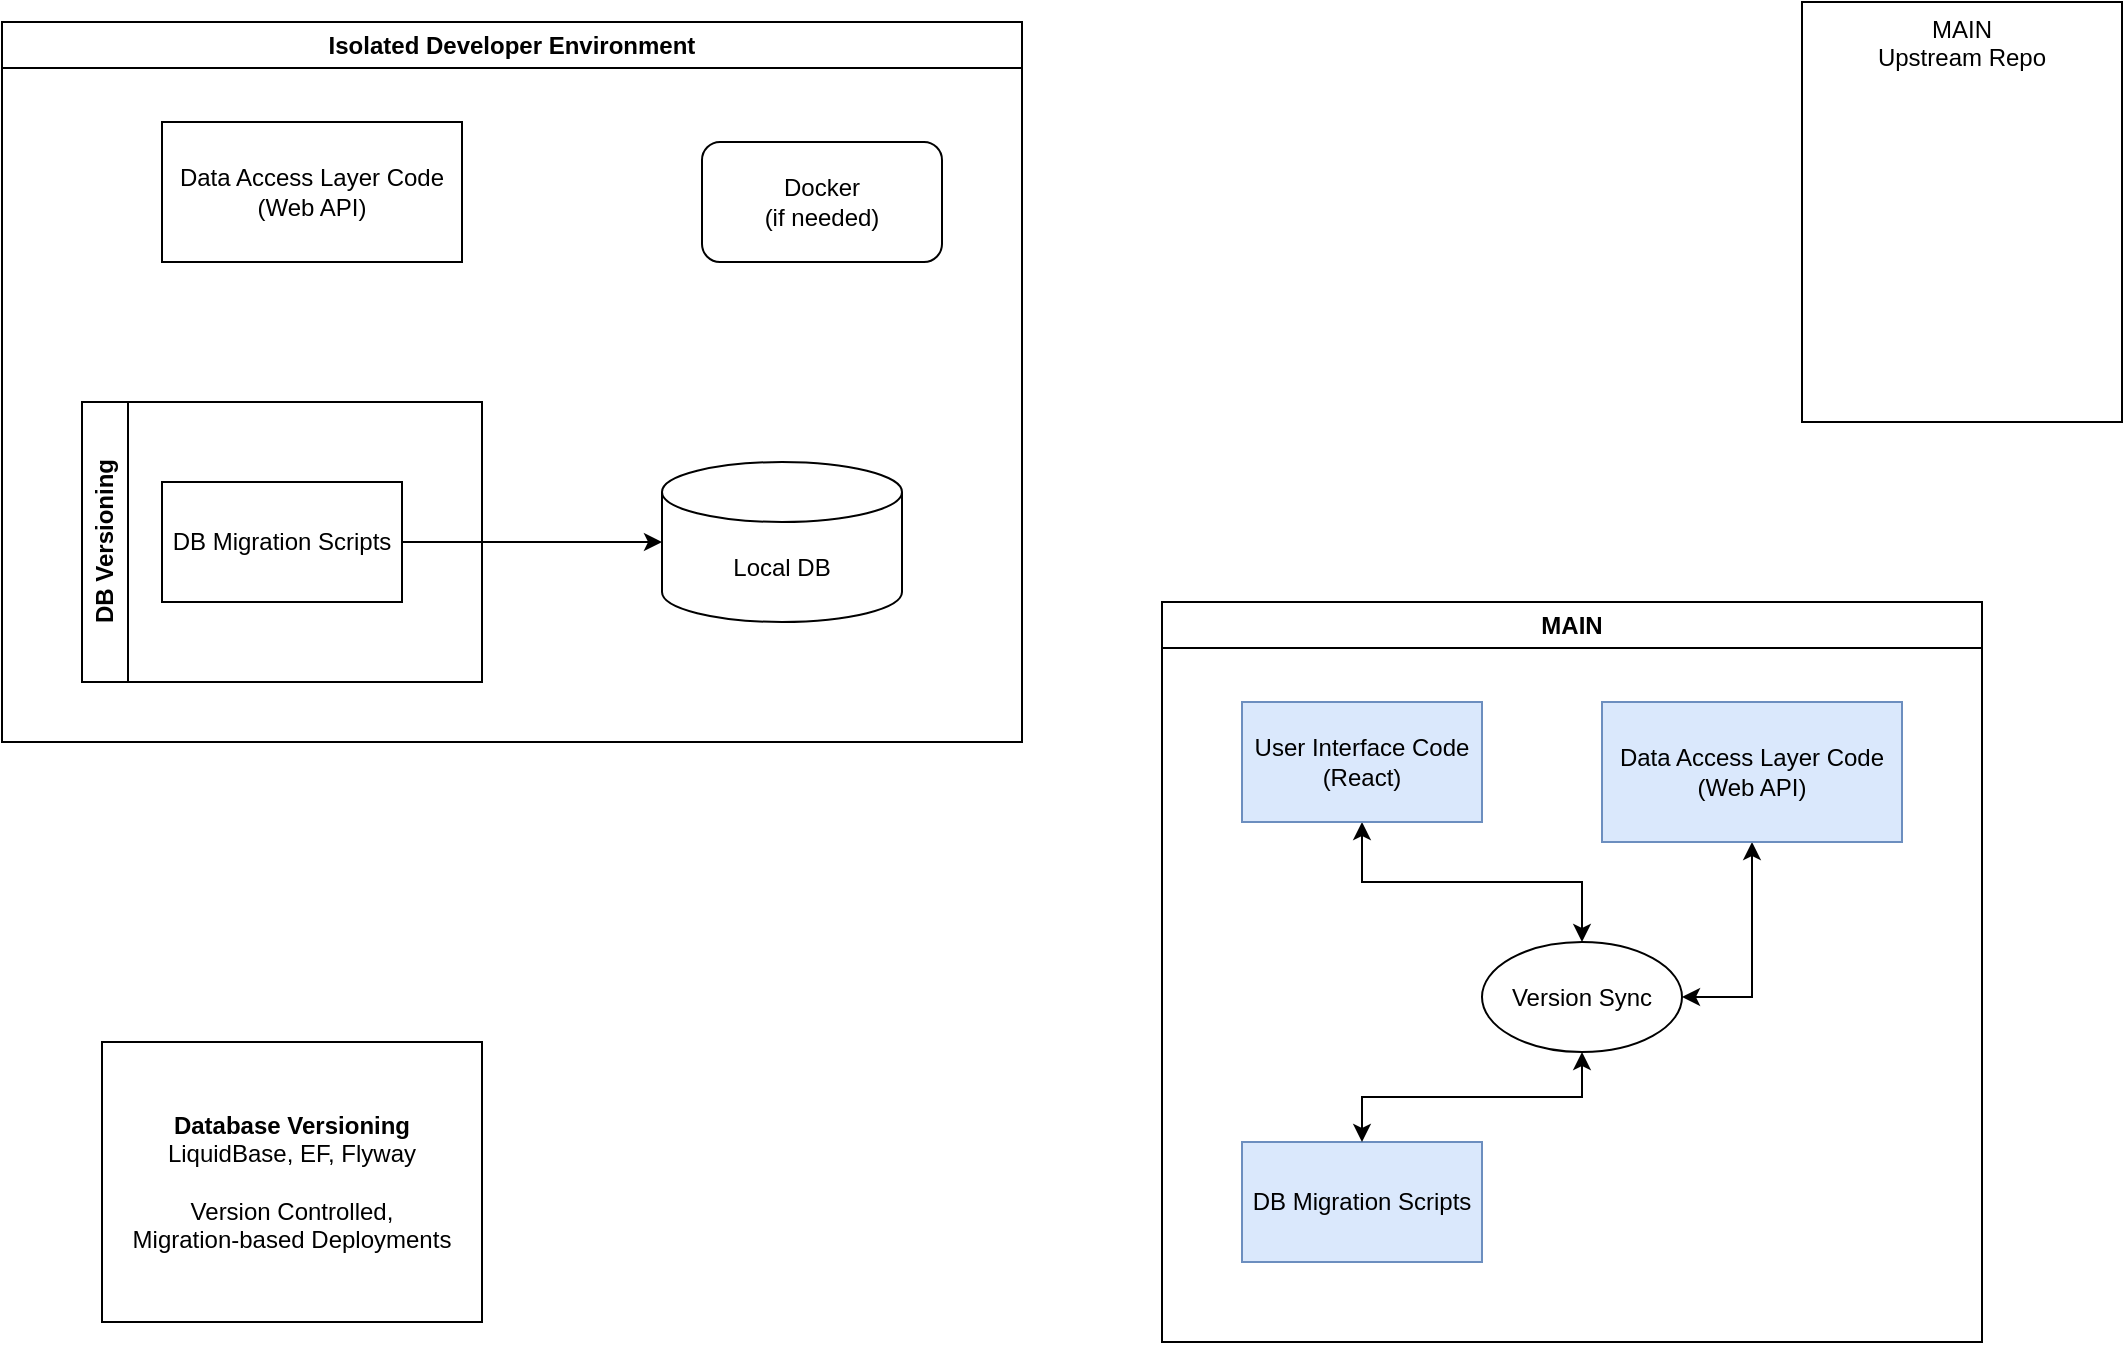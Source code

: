 <mxfile version="22.1.18" type="github" pages="2">
  <diagram id="l7WRd5-DwWEaKc7mYoce" name="Page-1">
    <mxGraphModel dx="1701" dy="821" grid="1" gridSize="10" guides="1" tooltips="1" connect="1" arrows="1" fold="1" page="1" pageScale="1" pageWidth="1100" pageHeight="850" math="0" shadow="0">
      <root>
        <mxCell id="0" />
        <mxCell id="1" parent="0" />
        <mxCell id="IqJB-ga0B4Vtw55OfMoS-2" value="MAIN&lt;br&gt;Upstream Repo" style="rounded=0;whiteSpace=wrap;html=1;verticalAlign=top;" parent="1" vertex="1">
          <mxGeometry x="930" y="40" width="160" height="210" as="geometry" />
        </mxCell>
        <mxCell id="IqJB-ga0B4Vtw55OfMoS-3" value="MAIN" style="swimlane;whiteSpace=wrap;html=1;" parent="1" vertex="1">
          <mxGeometry x="610" y="340" width="410" height="370" as="geometry" />
        </mxCell>
        <mxCell id="tjuw3aRMzDB2KfuYcoq9-12" style="edgeStyle=orthogonalEdgeStyle;rounded=0;orthogonalLoop=1;jettySize=auto;html=1;exitX=0.5;exitY=1;exitDx=0;exitDy=0;entryX=0.5;entryY=0;entryDx=0;entryDy=0;startArrow=classic;startFill=1;" parent="IqJB-ga0B4Vtw55OfMoS-3" source="IqJB-ga0B4Vtw55OfMoS-4" target="tjuw3aRMzDB2KfuYcoq9-11" edge="1">
          <mxGeometry relative="1" as="geometry" />
        </mxCell>
        <mxCell id="IqJB-ga0B4Vtw55OfMoS-4" value="User Interface Code&lt;br&gt;(React)" style="rounded=0;whiteSpace=wrap;html=1;fillColor=#dae8fc;strokeColor=#6c8ebf;" parent="IqJB-ga0B4Vtw55OfMoS-3" vertex="1">
          <mxGeometry x="40" y="50" width="120" height="60" as="geometry" />
        </mxCell>
        <mxCell id="IqJB-ga0B4Vtw55OfMoS-5" value="DB Migration Scripts" style="rounded=0;whiteSpace=wrap;html=1;fillColor=#dae8fc;strokeColor=#6c8ebf;" parent="IqJB-ga0B4Vtw55OfMoS-3" vertex="1">
          <mxGeometry x="40" y="270" width="120" height="60" as="geometry" />
        </mxCell>
        <mxCell id="tjuw3aRMzDB2KfuYcoq9-13" style="edgeStyle=orthogonalEdgeStyle;rounded=0;orthogonalLoop=1;jettySize=auto;html=1;exitX=0.5;exitY=1;exitDx=0;exitDy=0;entryX=1;entryY=0.5;entryDx=0;entryDy=0;startArrow=classic;startFill=1;" parent="IqJB-ga0B4Vtw55OfMoS-3" source="tjuw3aRMzDB2KfuYcoq9-9" target="tjuw3aRMzDB2KfuYcoq9-11" edge="1">
          <mxGeometry relative="1" as="geometry" />
        </mxCell>
        <mxCell id="tjuw3aRMzDB2KfuYcoq9-9" value="Data Access Layer Code&lt;br&gt;(Web API)" style="rounded=0;whiteSpace=wrap;html=1;fillColor=#dae8fc;strokeColor=#6c8ebf;" parent="IqJB-ga0B4Vtw55OfMoS-3" vertex="1">
          <mxGeometry x="220" y="50" width="150" height="70" as="geometry" />
        </mxCell>
        <mxCell id="tjuw3aRMzDB2KfuYcoq9-14" style="edgeStyle=orthogonalEdgeStyle;rounded=0;orthogonalLoop=1;jettySize=auto;html=1;exitX=0.5;exitY=1;exitDx=0;exitDy=0;entryX=0.5;entryY=0;entryDx=0;entryDy=0;startArrow=classic;startFill=1;" parent="IqJB-ga0B4Vtw55OfMoS-3" source="tjuw3aRMzDB2KfuYcoq9-11" target="IqJB-ga0B4Vtw55OfMoS-5" edge="1">
          <mxGeometry relative="1" as="geometry" />
        </mxCell>
        <mxCell id="tjuw3aRMzDB2KfuYcoq9-11" value="Version Sync" style="ellipse;whiteSpace=wrap;html=1;" parent="IqJB-ga0B4Vtw55OfMoS-3" vertex="1">
          <mxGeometry x="160" y="170" width="100" height="55" as="geometry" />
        </mxCell>
        <mxCell id="IqJB-ga0B4Vtw55OfMoS-7" value="&lt;b&gt;Database Versioning&lt;/b&gt;&lt;br&gt;LiquidBase, EF, Flyway&lt;br&gt;&lt;br&gt;Version Controlled, &lt;br&gt;Migration-based Deployments" style="rounded=0;whiteSpace=wrap;html=1;" parent="1" vertex="1">
          <mxGeometry x="80" y="560" width="190" height="140" as="geometry" />
        </mxCell>
        <mxCell id="tjuw3aRMzDB2KfuYcoq9-2" value="Isolated Developer Environment" style="swimlane;whiteSpace=wrap;html=1;" parent="1" vertex="1">
          <mxGeometry x="30" y="50" width="510" height="360" as="geometry" />
        </mxCell>
        <mxCell id="tjuw3aRMzDB2KfuYcoq9-1" value="Local DB" style="shape=cylinder3;whiteSpace=wrap;html=1;boundedLbl=1;backgroundOutline=1;size=15;" parent="tjuw3aRMzDB2KfuYcoq9-2" vertex="1">
          <mxGeometry x="330" y="220" width="120" height="80" as="geometry" />
        </mxCell>
        <mxCell id="tjuw3aRMzDB2KfuYcoq9-4" style="edgeStyle=orthogonalEdgeStyle;rounded=0;orthogonalLoop=1;jettySize=auto;html=1;exitX=1;exitY=0.5;exitDx=0;exitDy=0;entryX=0;entryY=0.5;entryDx=0;entryDy=0;entryPerimeter=0;" parent="tjuw3aRMzDB2KfuYcoq9-2" source="tjuw3aRMzDB2KfuYcoq9-3" target="tjuw3aRMzDB2KfuYcoq9-1" edge="1">
          <mxGeometry relative="1" as="geometry" />
        </mxCell>
        <mxCell id="tjuw3aRMzDB2KfuYcoq9-5" value="Data Access Layer Code&lt;br&gt;(Web API)" style="rounded=0;whiteSpace=wrap;html=1;" parent="tjuw3aRMzDB2KfuYcoq9-2" vertex="1">
          <mxGeometry x="80" y="50" width="150" height="70" as="geometry" />
        </mxCell>
        <mxCell id="tjuw3aRMzDB2KfuYcoq9-6" value="Docker&lt;br&gt;(if needed)" style="rounded=1;whiteSpace=wrap;html=1;" parent="tjuw3aRMzDB2KfuYcoq9-2" vertex="1">
          <mxGeometry x="350" y="60" width="120" height="60" as="geometry" />
        </mxCell>
        <mxCell id="tjuw3aRMzDB2KfuYcoq9-7" value="DB Versioning" style="swimlane;horizontal=0;whiteSpace=wrap;html=1;" parent="tjuw3aRMzDB2KfuYcoq9-2" vertex="1">
          <mxGeometry x="40" y="190" width="200" height="140" as="geometry" />
        </mxCell>
        <mxCell id="tjuw3aRMzDB2KfuYcoq9-3" value="DB Migration Scripts" style="rounded=0;whiteSpace=wrap;html=1;" parent="tjuw3aRMzDB2KfuYcoq9-7" vertex="1">
          <mxGeometry x="40" y="40" width="120" height="60" as="geometry" />
        </mxCell>
      </root>
    </mxGraphModel>
  </diagram>
  <diagram id="R2rGJGskelwG9dFmpJen" name="Page-2">
    <mxGraphModel dx="1701" dy="821" grid="1" gridSize="10" guides="1" tooltips="1" connect="1" arrows="1" fold="1" page="1" pageScale="1" pageWidth="1100" pageHeight="850" math="0" shadow="0">
      <root>
        <mxCell id="0" />
        <mxCell id="1" parent="0" />
        <mxCell id="MxMQbaw_Bkv6XioIEyTY-6" style="edgeStyle=orthogonalEdgeStyle;rounded=0;orthogonalLoop=1;jettySize=auto;html=1;entryX=1;entryY=0.25;entryDx=0;entryDy=0;strokeWidth=2;fillColor=#dae8fc;strokeColor=#6c8ebf;" parent="1" target="MxMQbaw_Bkv6XioIEyTY-3" edge="1">
          <mxGeometry relative="1" as="geometry">
            <mxPoint x="520" y="130" as="sourcePoint" />
          </mxGeometry>
        </mxCell>
        <mxCell id="MxMQbaw_Bkv6XioIEyTY-7" value="Forked" style="edgeLabel;html=1;align=center;verticalAlign=middle;resizable=0;points=[];" parent="MxMQbaw_Bkv6XioIEyTY-6" vertex="1" connectable="0">
          <mxGeometry x="-0.027" y="1" relative="1" as="geometry">
            <mxPoint as="offset" />
          </mxGeometry>
        </mxCell>
        <mxCell id="MxMQbaw_Bkv6XioIEyTY-2" value="Upstream&lt;br&gt;Informatics/Project" style="swimlane;whiteSpace=wrap;html=1;startSize=30;" parent="1" vertex="1">
          <mxGeometry x="520" y="80" width="200" height="660" as="geometry" />
        </mxCell>
        <mxCell id="MxMQbaw_Bkv6XioIEyTY-8" value="PROD" style="rounded=1;whiteSpace=wrap;html=1;" parent="MxMQbaw_Bkv6XioIEyTY-2" vertex="1">
          <mxGeometry x="40" y="560" width="120" height="60" as="geometry" />
        </mxCell>
        <mxCell id="MxMQbaw_Bkv6XioIEyTY-23" style="edgeStyle=orthogonalEdgeStyle;rounded=0;orthogonalLoop=1;jettySize=auto;html=1;exitX=0.5;exitY=1;exitDx=0;exitDy=0;entryX=0.5;entryY=0;entryDx=0;entryDy=0;strokeWidth=2;fillColor=#d5e8d4;strokeColor=#82b366;" parent="MxMQbaw_Bkv6XioIEyTY-2" source="MxMQbaw_Bkv6XioIEyTY-9" target="MxMQbaw_Bkv6XioIEyTY-8" edge="1">
          <mxGeometry relative="1" as="geometry" />
        </mxCell>
        <mxCell id="MxMQbaw_Bkv6XioIEyTY-9" value="QA" style="rounded=1;whiteSpace=wrap;html=1;" parent="MxMQbaw_Bkv6XioIEyTY-2" vertex="1">
          <mxGeometry x="40" y="440" width="120" height="60" as="geometry" />
        </mxCell>
        <mxCell id="MxMQbaw_Bkv6XioIEyTY-22" style="edgeStyle=orthogonalEdgeStyle;rounded=0;orthogonalLoop=1;jettySize=auto;html=1;exitX=0.5;exitY=1;exitDx=0;exitDy=0;entryX=0.5;entryY=0;entryDx=0;entryDy=0;fillColor=#d5e8d4;strokeColor=#82b366;strokeWidth=2;" parent="MxMQbaw_Bkv6XioIEyTY-2" source="MxMQbaw_Bkv6XioIEyTY-10" target="MxMQbaw_Bkv6XioIEyTY-9" edge="1">
          <mxGeometry relative="1" as="geometry" />
        </mxCell>
        <mxCell id="MxMQbaw_Bkv6XioIEyTY-10" value="Test" style="rounded=1;whiteSpace=wrap;html=1;" parent="MxMQbaw_Bkv6XioIEyTY-2" vertex="1">
          <mxGeometry x="40" y="330" width="120" height="60" as="geometry" />
        </mxCell>
        <mxCell id="MxMQbaw_Bkv6XioIEyTY-21" style="edgeStyle=orthogonalEdgeStyle;rounded=0;orthogonalLoop=1;jettySize=auto;html=1;exitX=0.5;exitY=1;exitDx=0;exitDy=0;entryX=0.5;entryY=0;entryDx=0;entryDy=0;fillColor=#d5e8d4;strokeColor=#82b366;strokeWidth=2;" parent="MxMQbaw_Bkv6XioIEyTY-2" source="MxMQbaw_Bkv6XioIEyTY-11" target="MxMQbaw_Bkv6XioIEyTY-10" edge="1">
          <mxGeometry relative="1" as="geometry" />
        </mxCell>
        <mxCell id="MxMQbaw_Bkv6XioIEyTY-11" value="Dev" style="rounded=1;whiteSpace=wrap;html=1;" parent="MxMQbaw_Bkv6XioIEyTY-2" vertex="1">
          <mxGeometry x="40" y="220" width="120" height="60" as="geometry" />
        </mxCell>
        <mxCell id="MxMQbaw_Bkv6XioIEyTY-19" style="edgeStyle=orthogonalEdgeStyle;rounded=0;orthogonalLoop=1;jettySize=auto;html=1;exitX=0.5;exitY=1;exitDx=0;exitDy=0;entryX=0.5;entryY=0;entryDx=0;entryDy=0;fillColor=#d5e8d4;strokeColor=#82b366;strokeWidth=2;" parent="MxMQbaw_Bkv6XioIEyTY-2" source="MxMQbaw_Bkv6XioIEyTY-12" target="MxMQbaw_Bkv6XioIEyTY-11" edge="1">
          <mxGeometry relative="1" as="geometry" />
        </mxCell>
        <mxCell id="MxMQbaw_Bkv6XioIEyTY-20" value="MERGE REQUEST" style="edgeLabel;html=1;align=center;verticalAlign=middle;resizable=0;points=[];" parent="MxMQbaw_Bkv6XioIEyTY-19" vertex="1" connectable="0">
          <mxGeometry x="0.075" relative="1" as="geometry">
            <mxPoint as="offset" />
          </mxGeometry>
        </mxCell>
        <mxCell id="MxMQbaw_Bkv6XioIEyTY-12" value="Ad Hoc&lt;br&gt;Feature/Release" style="rounded=1;whiteSpace=wrap;html=1;" parent="MxMQbaw_Bkv6XioIEyTY-2" vertex="1">
          <mxGeometry x="40" y="80" width="120" height="60" as="geometry" />
        </mxCell>
        <mxCell id="MxMQbaw_Bkv6XioIEyTY-5" style="edgeStyle=orthogonalEdgeStyle;rounded=0;orthogonalLoop=1;jettySize=auto;html=1;exitX=0.5;exitY=1;exitDx=0;exitDy=0;entryX=0.5;entryY=0;entryDx=0;entryDy=0;startArrow=classic;startFill=1;strokeWidth=2;endArrow=none;endFill=0;fillColor=#d5e8d4;strokeColor=#82b366;" parent="1" source="MxMQbaw_Bkv6XioIEyTY-3" target="MxMQbaw_Bkv6XioIEyTY-4" edge="1">
          <mxGeometry relative="1" as="geometry" />
        </mxCell>
        <mxCell id="MxMQbaw_Bkv6XioIEyTY-15" value="git push origin &amp;lt;branch&amp;gt;" style="edgeLabel;html=1;align=center;verticalAlign=middle;resizable=0;points=[];" parent="MxMQbaw_Bkv6XioIEyTY-5" vertex="1" connectable="0">
          <mxGeometry x="0.062" y="-2" relative="1" as="geometry">
            <mxPoint as="offset" />
          </mxGeometry>
        </mxCell>
        <mxCell id="MxMQbaw_Bkv6XioIEyTY-3" value="Origin&lt;br&gt;&amp;lt;username&amp;gt;/Project" style="swimlane;whiteSpace=wrap;html=1;startSize=30;" parent="1" vertex="1">
          <mxGeometry x="80" y="80" width="200" height="200" as="geometry" />
        </mxCell>
        <mxCell id="MxMQbaw_Bkv6XioIEyTY-17" value="Ad Hoc&lt;br&gt;Feature/Release" style="rounded=1;whiteSpace=wrap;html=1;" parent="MxMQbaw_Bkv6XioIEyTY-3" vertex="1">
          <mxGeometry x="40" y="80" width="120" height="60" as="geometry" />
        </mxCell>
        <mxCell id="MxMQbaw_Bkv6XioIEyTY-13" style="edgeStyle=orthogonalEdgeStyle;rounded=0;orthogonalLoop=1;jettySize=auto;html=1;exitX=1;exitY=0.5;exitDx=0;exitDy=0;endArrow=none;endFill=0;startArrow=classic;startFill=1;strokeWidth=2;entryX=0;entryY=0.75;entryDx=0;entryDy=0;fillColor=#dae8fc;strokeColor=#6c8ebf;" parent="1" source="MxMQbaw_Bkv6XioIEyTY-4" target="MxMQbaw_Bkv6XioIEyTY-2" edge="1">
          <mxGeometry relative="1" as="geometry">
            <mxPoint x="520" y="160" as="targetPoint" />
            <Array as="points">
              <mxPoint x="360" y="578" />
              <mxPoint x="360" y="575" />
            </Array>
          </mxGeometry>
        </mxCell>
        <mxCell id="MxMQbaw_Bkv6XioIEyTY-14" value="git pull upstream &amp;lt;branch&amp;gt;" style="edgeLabel;html=1;align=center;verticalAlign=middle;resizable=0;points=[];" parent="MxMQbaw_Bkv6XioIEyTY-13" vertex="1" connectable="0">
          <mxGeometry x="0.593" y="2" relative="1" as="geometry">
            <mxPoint x="-71" y="2" as="offset" />
          </mxGeometry>
        </mxCell>
        <mxCell id="MxMQbaw_Bkv6XioIEyTY-16" style="edgeStyle=orthogonalEdgeStyle;rounded=0;orthogonalLoop=1;jettySize=auto;html=1;exitX=1;exitY=0.5;exitDx=0;exitDy=0;entryX=0;entryY=0.5;entryDx=0;entryDy=0;strokeWidth=2;fillColor=#d5e8d4;strokeColor=#82b366;" parent="1" source="MxMQbaw_Bkv6XioIEyTY-17" target="MxMQbaw_Bkv6XioIEyTY-12" edge="1">
          <mxGeometry relative="1" as="geometry" />
        </mxCell>
        <mxCell id="MxMQbaw_Bkv6XioIEyTY-18" value="MERGE REQUEST" style="edgeLabel;html=1;align=center;verticalAlign=middle;resizable=0;points=[];" parent="MxMQbaw_Bkv6XioIEyTY-16" vertex="1" connectable="0">
          <mxGeometry x="0.062" y="-1" relative="1" as="geometry">
            <mxPoint as="offset" />
          </mxGeometry>
        </mxCell>
        <mxCell id="MxMQbaw_Bkv6XioIEyTY-4" value="Local" style="swimlane;whiteSpace=wrap;html=1;" parent="1" vertex="1">
          <mxGeometry x="80" y="425" width="200" height="305" as="geometry" />
        </mxCell>
        <mxCell id="MxMQbaw_Bkv6XioIEyTY-33" value="Ad Hoc&lt;br&gt;Feature/Release" style="rounded=1;whiteSpace=wrap;html=1;" parent="MxMQbaw_Bkv6XioIEyTY-4" vertex="1">
          <mxGeometry x="40" y="45" width="120" height="60" as="geometry" />
        </mxCell>
        <mxCell id="MxMQbaw_Bkv6XioIEyTY-34" value="Any ol&#39; Branch the Dev wants to do" style="rounded=1;whiteSpace=wrap;html=1;" parent="MxMQbaw_Bkv6XioIEyTY-4" vertex="1">
          <mxGeometry x="40" y="145" width="120" height="60" as="geometry" />
        </mxCell>
        <mxCell id="MxMQbaw_Bkv6XioIEyTY-25" value="Dev" style="shape=cylinder3;whiteSpace=wrap;html=1;boundedLbl=1;backgroundOutline=1;size=15;" parent="1" vertex="1">
          <mxGeometry x="860" y="290" width="60" height="80" as="geometry" />
        </mxCell>
        <mxCell id="MxMQbaw_Bkv6XioIEyTY-26" value="Test" style="shape=cylinder3;whiteSpace=wrap;html=1;boundedLbl=1;backgroundOutline=1;size=15;" parent="1" vertex="1">
          <mxGeometry x="860" y="400" width="60" height="80" as="geometry" />
        </mxCell>
        <mxCell id="MxMQbaw_Bkv6XioIEyTY-27" value="QA" style="shape=cylinder3;whiteSpace=wrap;html=1;boundedLbl=1;backgroundOutline=1;size=15;" parent="1" vertex="1">
          <mxGeometry x="860" y="510" width="60" height="80" as="geometry" />
        </mxCell>
        <mxCell id="MxMQbaw_Bkv6XioIEyTY-28" value="PROD" style="shape=cylinder3;whiteSpace=wrap;html=1;boundedLbl=1;backgroundOutline=1;size=15;" parent="1" vertex="1">
          <mxGeometry x="860" y="630" width="60" height="80" as="geometry" />
        </mxCell>
        <mxCell id="MxMQbaw_Bkv6XioIEyTY-29" style="edgeStyle=orthogonalEdgeStyle;rounded=0;orthogonalLoop=1;jettySize=auto;html=1;exitX=1;exitY=0.5;exitDx=0;exitDy=0;entryX=0;entryY=0.5;entryDx=0;entryDy=0;entryPerimeter=0;fillColor=#e1d5e7;strokeColor=#9673a6;strokeWidth=2;" parent="1" source="MxMQbaw_Bkv6XioIEyTY-11" target="MxMQbaw_Bkv6XioIEyTY-25" edge="1">
          <mxGeometry relative="1" as="geometry" />
        </mxCell>
        <mxCell id="MxMQbaw_Bkv6XioIEyTY-30" style="edgeStyle=orthogonalEdgeStyle;rounded=0;orthogonalLoop=1;jettySize=auto;html=1;exitX=1;exitY=0.5;exitDx=0;exitDy=0;entryX=0;entryY=0.5;entryDx=0;entryDy=0;entryPerimeter=0;fillColor=#e1d5e7;strokeColor=#9673a6;strokeWidth=2;" parent="1" source="MxMQbaw_Bkv6XioIEyTY-10" target="MxMQbaw_Bkv6XioIEyTY-26" edge="1">
          <mxGeometry relative="1" as="geometry" />
        </mxCell>
        <mxCell id="MxMQbaw_Bkv6XioIEyTY-31" style="edgeStyle=orthogonalEdgeStyle;rounded=0;orthogonalLoop=1;jettySize=auto;html=1;exitX=1;exitY=0.5;exitDx=0;exitDy=0;entryX=0;entryY=0.5;entryDx=0;entryDy=0;entryPerimeter=0;fillColor=#e1d5e7;strokeColor=#9673a6;strokeWidth=2;" parent="1" source="MxMQbaw_Bkv6XioIEyTY-9" target="MxMQbaw_Bkv6XioIEyTY-27" edge="1">
          <mxGeometry relative="1" as="geometry" />
        </mxCell>
        <mxCell id="MxMQbaw_Bkv6XioIEyTY-32" style="edgeStyle=orthogonalEdgeStyle;rounded=0;orthogonalLoop=1;jettySize=auto;html=1;exitX=1;exitY=0.5;exitDx=0;exitDy=0;entryX=0;entryY=0.5;entryDx=0;entryDy=0;entryPerimeter=0;fillColor=#e1d5e7;strokeColor=#9673a6;strokeWidth=2;" parent="1" source="MxMQbaw_Bkv6XioIEyTY-8" target="MxMQbaw_Bkv6XioIEyTY-28" edge="1">
          <mxGeometry relative="1" as="geometry" />
        </mxCell>
        <mxCell id="MxMQbaw_Bkv6XioIEyTY-37" value="&lt;h1&gt;Questions&lt;/h1&gt;&lt;p&gt;* How to back out changes if a deployment or app change fails testing once it makes it to Test or QA?&lt;/p&gt;&lt;p&gt;* Is requirement of new ad hoc branch in Upstream too much?&amp;nbsp; Should we allow MR directly to Dev branch?&lt;/p&gt;&lt;p&gt;* How do we know which branch is &quot;current&quot;, or &quot;release candidate&quot; or &quot;under review&quot;?&lt;/p&gt;&lt;p&gt;* How do we maintain synchronization between DB,WS, and UI projects?&lt;/p&gt;&lt;p&gt;* How to manage and document all the changes that are deployed into each environment, especially PROD if there are multiple MRs combined downstream into one comprehensive MR to PROD?&lt;/p&gt;" style="text;html=1;strokeColor=none;fillColor=none;spacing=5;spacingTop=-20;whiteSpace=wrap;overflow=hidden;rounded=0;" parent="1" vertex="1">
          <mxGeometry x="590" y="790" width="370" height="340" as="geometry" />
        </mxCell>
        <mxCell id="MxMQbaw_Bkv6XioIEyTY-38" value="https://www.atlassian.com/git/tutorials/comparing-workflows" style="text;html=1;strokeColor=none;fillColor=none;align=center;verticalAlign=middle;whiteSpace=wrap;rounded=0;" parent="1" vertex="1">
          <mxGeometry x="100" y="840" width="350" as="geometry" />
        </mxCell>
      </root>
    </mxGraphModel>
  </diagram>
</mxfile>
